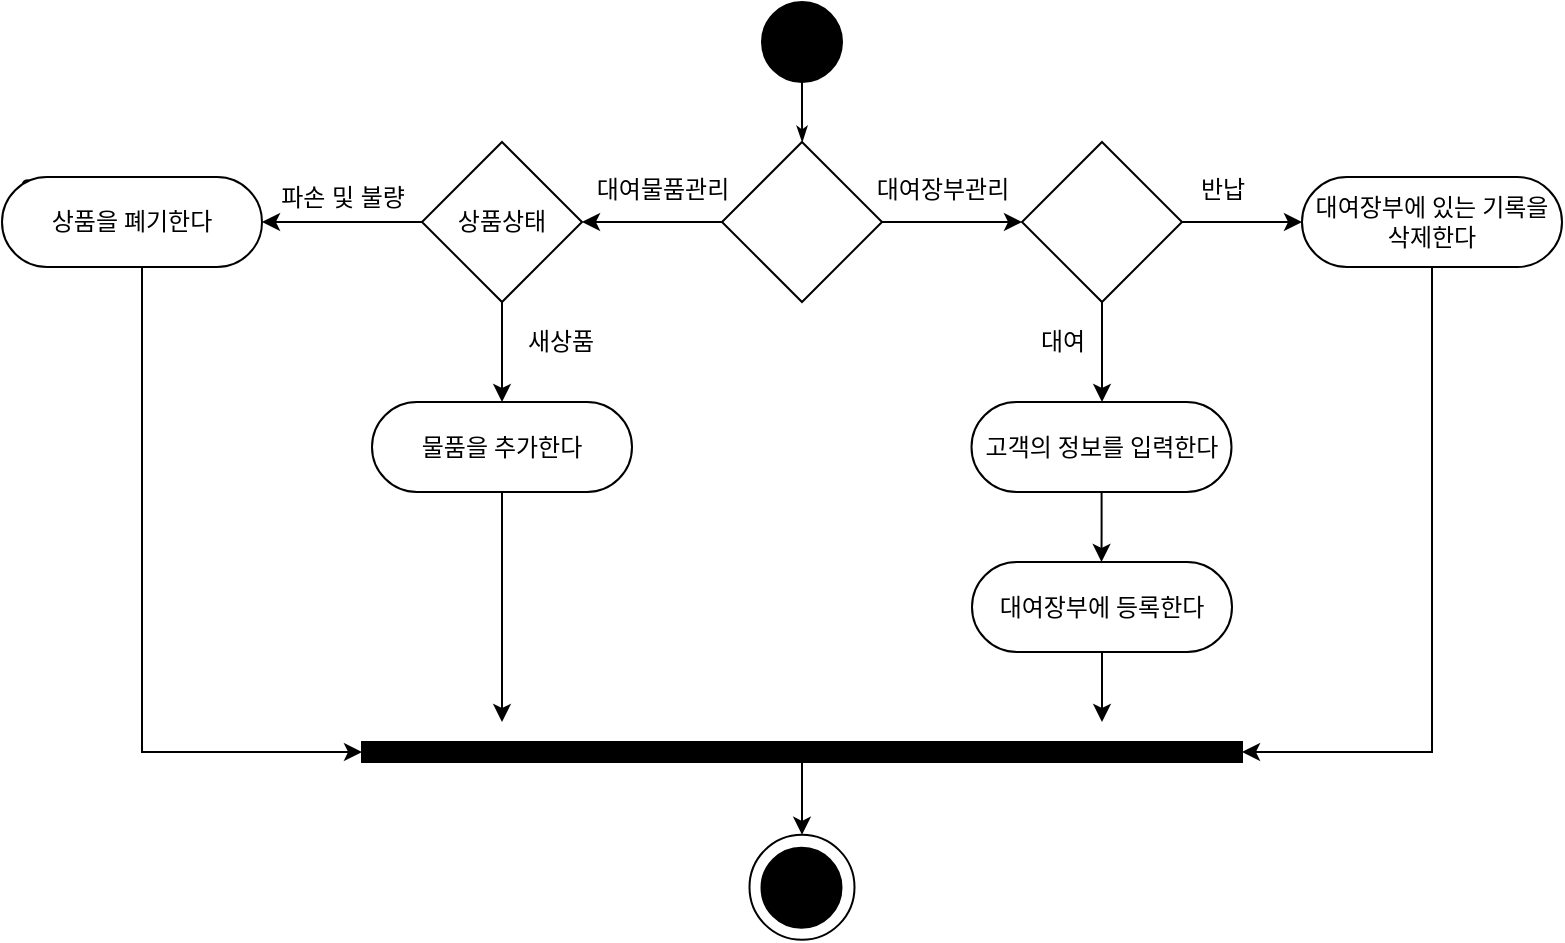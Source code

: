 <mxfile version="12.4.2" type="github" pages="1">
  <diagram name="Page-1" id="e7e014a7-5840-1c2e-5031-d8a46d1fe8dd">
    <mxGraphModel dx="1108" dy="482" grid="1" gridSize="10" guides="1" tooltips="1" connect="1" arrows="1" fold="1" page="1" pageScale="1" pageWidth="1169" pageHeight="826" background="#ffffff" math="0" shadow="0">
      <root>
        <mxCell id="0"/>
        <mxCell id="1" parent="0"/>
        <mxCell id="Aj-Ty21GfqyuRh5yRPH_-41" value="" style="ellipse;whiteSpace=wrap;html=1;aspect=fixed;fillColor=#FFFFFF;" vertex="1" parent="1">
          <mxGeometry x="423.75" y="446.38" width="52.5" height="52.5" as="geometry"/>
        </mxCell>
        <mxCell id="Aj-Ty21GfqyuRh5yRPH_-42" style="edgeStyle=orthogonalEdgeStyle;rounded=0;html=1;labelBackgroundColor=none;startArrow=none;startFill=0;startSize=5;endArrow=classicThin;endFill=1;endSize=5;jettySize=auto;orthogonalLoop=1;strokeWidth=1;fontFamily=Verdana;fontSize=12" edge="1" parent="1" source="Aj-Ty21GfqyuRh5yRPH_-43">
          <mxGeometry relative="1" as="geometry">
            <mxPoint x="450.118" y="100.0" as="targetPoint"/>
          </mxGeometry>
        </mxCell>
        <mxCell id="Aj-Ty21GfqyuRh5yRPH_-43" value="" style="ellipse;whiteSpace=wrap;html=1;rounded=0;shadow=0;comic=0;labelBackgroundColor=none;strokeWidth=1;fillColor=#000000;fontFamily=Verdana;fontSize=12;align=center;" vertex="1" parent="1">
          <mxGeometry x="430" y="30" width="40" height="40" as="geometry"/>
        </mxCell>
        <mxCell id="Aj-Ty21GfqyuRh5yRPH_-44" style="edgeStyle=orthogonalEdgeStyle;rounded=0;orthogonalLoop=1;jettySize=auto;html=1;" edge="1" parent="1" source="Aj-Ty21GfqyuRh5yRPH_-47">
          <mxGeometry relative="1" as="geometry">
            <mxPoint x="340" y="140.0" as="targetPoint"/>
          </mxGeometry>
        </mxCell>
        <mxCell id="Aj-Ty21GfqyuRh5yRPH_-45" style="edgeStyle=orthogonalEdgeStyle;rounded=0;orthogonalLoop=1;jettySize=auto;html=1;" edge="1" parent="1" source="Aj-Ty21GfqyuRh5yRPH_-47">
          <mxGeometry relative="1" as="geometry">
            <mxPoint x="560" y="140.0" as="targetPoint"/>
          </mxGeometry>
        </mxCell>
        <mxCell id="Aj-Ty21GfqyuRh5yRPH_-47" value="" style="rhombus;whiteSpace=wrap;html=1;fillColor=#FFFFFF;" vertex="1" parent="1">
          <mxGeometry x="410" y="100" width="80" height="80" as="geometry"/>
        </mxCell>
        <mxCell id="Aj-Ty21GfqyuRh5yRPH_-48" value="대여물품관리" style="text;html=1;align=center;verticalAlign=middle;resizable=0;points=[];;autosize=1;" vertex="1" parent="1">
          <mxGeometry x="335" y="114" width="90" height="20" as="geometry"/>
        </mxCell>
        <mxCell id="Aj-Ty21GfqyuRh5yRPH_-49" value="대여장부관리" style="text;html=1;align=center;verticalAlign=middle;resizable=0;points=[];;autosize=1;" vertex="1" parent="1">
          <mxGeometry x="475" y="114" width="90" height="20" as="geometry"/>
        </mxCell>
        <mxCell id="Aj-Ty21GfqyuRh5yRPH_-121" style="edgeStyle=orthogonalEdgeStyle;rounded=0;orthogonalLoop=1;jettySize=auto;html=1;entryX=1;entryY=0.5;entryDx=0;entryDy=0;" edge="1" parent="1" source="Aj-Ty21GfqyuRh5yRPH_-52" target="Aj-Ty21GfqyuRh5yRPH_-87">
          <mxGeometry relative="1" as="geometry">
            <Array as="points">
              <mxPoint x="765" y="405"/>
            </Array>
          </mxGeometry>
        </mxCell>
        <mxCell id="Aj-Ty21GfqyuRh5yRPH_-52" value="대여장부에 있는 기록을 삭제한다" style="rounded=1;whiteSpace=wrap;html=1;shadow=0;comic=0;labelBackgroundColor=none;strokeWidth=1;fontFamily=Verdana;fontSize=12;align=center;arcSize=50;" vertex="1" parent="1">
          <mxGeometry x="700" y="117.5" width="130" height="45" as="geometry"/>
        </mxCell>
        <mxCell id="Aj-Ty21GfqyuRh5yRPH_-112" style="edgeStyle=orthogonalEdgeStyle;rounded=0;orthogonalLoop=1;jettySize=auto;html=1;" edge="1" parent="1" source="Aj-Ty21GfqyuRh5yRPH_-54">
          <mxGeometry relative="1" as="geometry">
            <mxPoint x="599.75" y="310" as="targetPoint"/>
          </mxGeometry>
        </mxCell>
        <mxCell id="Aj-Ty21GfqyuRh5yRPH_-54" value="고객의 정보를 입력한다" style="rounded=1;whiteSpace=wrap;html=1;shadow=0;comic=0;labelBackgroundColor=none;strokeWidth=1;fontFamily=Verdana;fontSize=12;align=center;arcSize=50;" vertex="1" parent="1">
          <mxGeometry x="534.75" y="230" width="130" height="45" as="geometry"/>
        </mxCell>
        <mxCell id="Aj-Ty21GfqyuRh5yRPH_-85" value="" style="ellipse;whiteSpace=wrap;html=1;rounded=0;shadow=0;comic=0;labelBackgroundColor=none;strokeWidth=1;fillColor=#000000;fontFamily=Verdana;fontSize=12;align=center;" vertex="1" parent="1">
          <mxGeometry x="429.75" y="452.88" width="40" height="40" as="geometry"/>
        </mxCell>
        <mxCell id="Aj-Ty21GfqyuRh5yRPH_-86" style="edgeStyle=orthogonalEdgeStyle;rounded=0;orthogonalLoop=1;jettySize=auto;html=1;entryX=0.5;entryY=0;entryDx=0;entryDy=0;" edge="1" parent="1" source="Aj-Ty21GfqyuRh5yRPH_-87" target="Aj-Ty21GfqyuRh5yRPH_-41">
          <mxGeometry relative="1" as="geometry"/>
        </mxCell>
        <mxCell id="Aj-Ty21GfqyuRh5yRPH_-87" value="" style="whiteSpace=wrap;html=1;rounded=0;shadow=0;comic=0;labelBackgroundColor=none;strokeWidth=1;fillColor=#000000;fontFamily=Verdana;fontSize=12;align=center;rotation=0;" vertex="1" parent="1">
          <mxGeometry x="230" y="400" width="440" height="10" as="geometry"/>
        </mxCell>
        <mxCell id="Aj-Ty21GfqyuRh5yRPH_-116" style="edgeStyle=orthogonalEdgeStyle;rounded=0;orthogonalLoop=1;jettySize=auto;html=1;entryX=1;entryY=0.5;entryDx=0;entryDy=0;" edge="1" parent="1" source="Aj-Ty21GfqyuRh5yRPH_-92" target="Aj-Ty21GfqyuRh5yRPH_-103">
          <mxGeometry relative="1" as="geometry"/>
        </mxCell>
        <mxCell id="Aj-Ty21GfqyuRh5yRPH_-117" style="edgeStyle=orthogonalEdgeStyle;rounded=0;orthogonalLoop=1;jettySize=auto;html=1;" edge="1" parent="1" source="Aj-Ty21GfqyuRh5yRPH_-92">
          <mxGeometry relative="1" as="geometry">
            <mxPoint x="300" y="230" as="targetPoint"/>
          </mxGeometry>
        </mxCell>
        <mxCell id="Aj-Ty21GfqyuRh5yRPH_-92" value="상품상태" style="rhombus;whiteSpace=wrap;html=1;fillColor=#FFFFFF;" vertex="1" parent="1">
          <mxGeometry x="260" y="100" width="80" height="80" as="geometry"/>
        </mxCell>
        <mxCell id="Aj-Ty21GfqyuRh5yRPH_-93" value="인식기" style="text;html=1;align=center;verticalAlign=middle;resizable=0;points=[];;autosize=1;" vertex="1" parent="1">
          <mxGeometry x="50" y="114" width="50" height="20" as="geometry"/>
        </mxCell>
        <mxCell id="Aj-Ty21GfqyuRh5yRPH_-106" style="edgeStyle=orthogonalEdgeStyle;rounded=0;orthogonalLoop=1;jettySize=auto;html=1;" edge="1" parent="1" source="Aj-Ty21GfqyuRh5yRPH_-105">
          <mxGeometry relative="1" as="geometry">
            <mxPoint x="600" y="230" as="targetPoint"/>
          </mxGeometry>
        </mxCell>
        <mxCell id="Aj-Ty21GfqyuRh5yRPH_-110" style="edgeStyle=orthogonalEdgeStyle;rounded=0;orthogonalLoop=1;jettySize=auto;html=1;" edge="1" parent="1" source="Aj-Ty21GfqyuRh5yRPH_-105">
          <mxGeometry relative="1" as="geometry">
            <mxPoint x="700" y="140" as="targetPoint"/>
          </mxGeometry>
        </mxCell>
        <mxCell id="Aj-Ty21GfqyuRh5yRPH_-105" value="" style="rhombus;whiteSpace=wrap;html=1;fillColor=#FFFFFF;" vertex="1" parent="1">
          <mxGeometry x="560" y="100" width="80" height="80" as="geometry"/>
        </mxCell>
        <mxCell id="Aj-Ty21GfqyuRh5yRPH_-107" value="대여" style="text;html=1;align=center;verticalAlign=middle;resizable=0;points=[];;autosize=1;" vertex="1" parent="1">
          <mxGeometry x="560" y="190" width="40" height="20" as="geometry"/>
        </mxCell>
        <mxCell id="Aj-Ty21GfqyuRh5yRPH_-111" value="반납" style="text;html=1;align=center;verticalAlign=middle;resizable=0;points=[];;autosize=1;" vertex="1" parent="1">
          <mxGeometry x="640" y="114" width="40" height="20" as="geometry"/>
        </mxCell>
        <mxCell id="Aj-Ty21GfqyuRh5yRPH_-120" style="edgeStyle=orthogonalEdgeStyle;rounded=0;orthogonalLoop=1;jettySize=auto;html=1;" edge="1" parent="1" source="Aj-Ty21GfqyuRh5yRPH_-113">
          <mxGeometry relative="1" as="geometry">
            <mxPoint x="600" y="390" as="targetPoint"/>
          </mxGeometry>
        </mxCell>
        <mxCell id="Aj-Ty21GfqyuRh5yRPH_-113" value="대여장부에 등록한다" style="rounded=1;whiteSpace=wrap;html=1;shadow=0;comic=0;labelBackgroundColor=none;strokeWidth=1;fontFamily=Verdana;fontSize=12;align=center;arcSize=50;" vertex="1" parent="1">
          <mxGeometry x="535" y="310" width="130" height="45" as="geometry"/>
        </mxCell>
        <mxCell id="Aj-Ty21GfqyuRh5yRPH_-114" value="파손 및 불량" style="text;html=1;align=center;verticalAlign=middle;resizable=0;points=[];;autosize=1;" vertex="1" parent="1">
          <mxGeometry x="180" y="117.5" width="80" height="20" as="geometry"/>
        </mxCell>
        <mxCell id="Aj-Ty21GfqyuRh5yRPH_-123" style="edgeStyle=orthogonalEdgeStyle;rounded=0;orthogonalLoop=1;jettySize=auto;html=1;entryX=0;entryY=0.5;entryDx=0;entryDy=0;" edge="1" parent="1" source="Aj-Ty21GfqyuRh5yRPH_-103" target="Aj-Ty21GfqyuRh5yRPH_-87">
          <mxGeometry relative="1" as="geometry">
            <Array as="points">
              <mxPoint x="120" y="405"/>
            </Array>
          </mxGeometry>
        </mxCell>
        <mxCell id="Aj-Ty21GfqyuRh5yRPH_-103" value="상품을 폐기한다" style="rounded=1;whiteSpace=wrap;html=1;shadow=0;comic=0;labelBackgroundColor=none;strokeWidth=1;fontFamily=Verdana;fontSize=12;align=center;arcSize=50;" vertex="1" parent="1">
          <mxGeometry x="50" y="117.5" width="130" height="45" as="geometry"/>
        </mxCell>
        <mxCell id="Aj-Ty21GfqyuRh5yRPH_-118" value="새상품" style="text;html=1;align=center;verticalAlign=middle;resizable=0;points=[];;autosize=1;" vertex="1" parent="1">
          <mxGeometry x="304" y="190" width="50" height="20" as="geometry"/>
        </mxCell>
        <mxCell id="Aj-Ty21GfqyuRh5yRPH_-122" style="edgeStyle=orthogonalEdgeStyle;rounded=0;orthogonalLoop=1;jettySize=auto;html=1;" edge="1" parent="1" source="Aj-Ty21GfqyuRh5yRPH_-119">
          <mxGeometry relative="1" as="geometry">
            <mxPoint x="300" y="390" as="targetPoint"/>
          </mxGeometry>
        </mxCell>
        <mxCell id="Aj-Ty21GfqyuRh5yRPH_-119" value="물품을 추가한다" style="rounded=1;whiteSpace=wrap;html=1;shadow=0;comic=0;labelBackgroundColor=none;strokeWidth=1;fontFamily=Verdana;fontSize=12;align=center;arcSize=50;" vertex="1" parent="1">
          <mxGeometry x="235" y="230" width="130" height="45" as="geometry"/>
        </mxCell>
      </root>
    </mxGraphModel>
  </diagram>
</mxfile>

